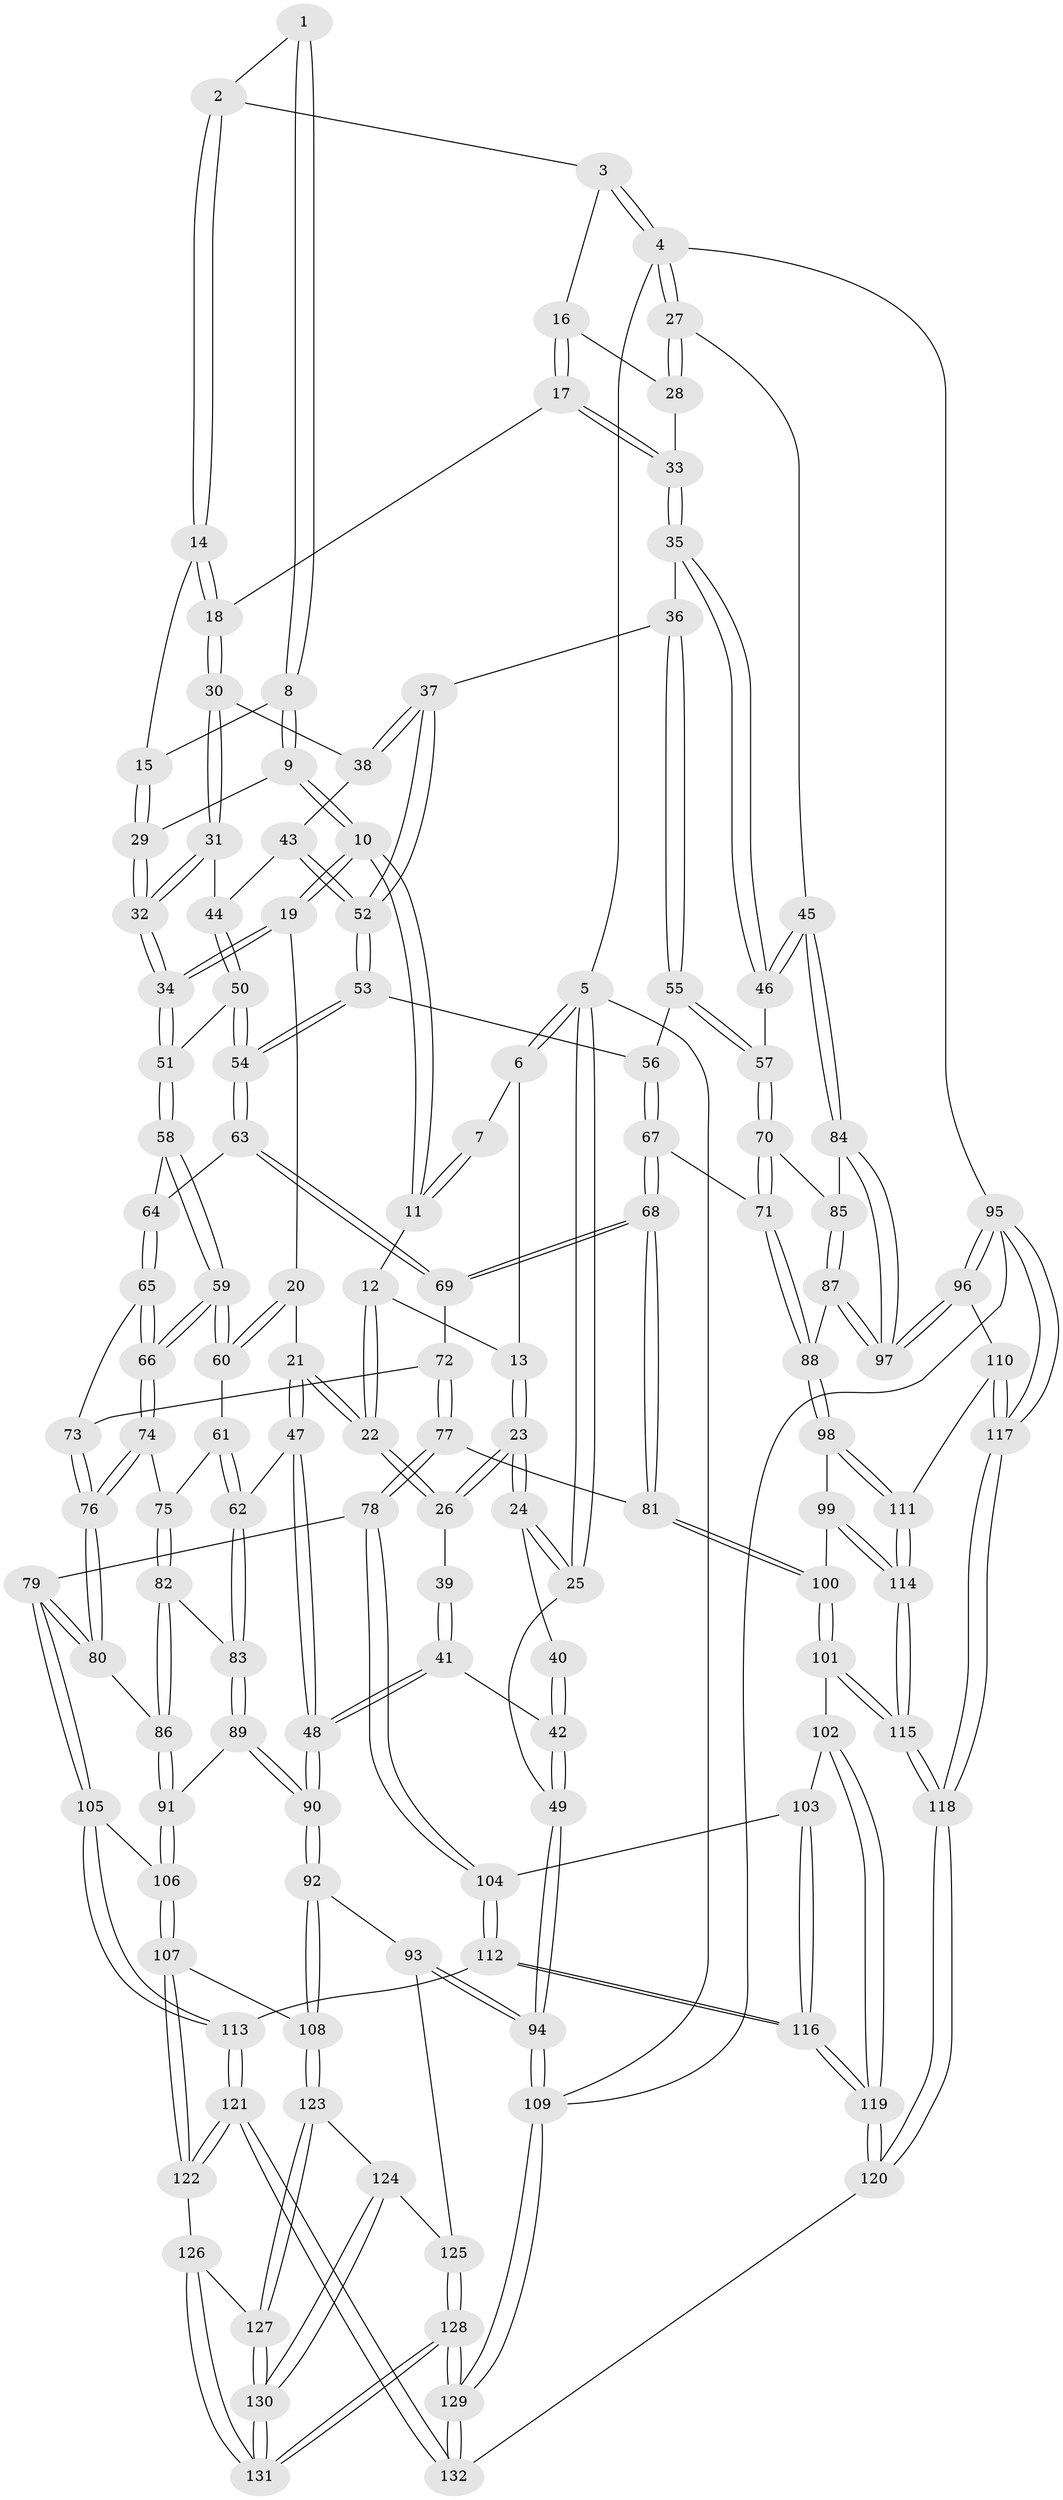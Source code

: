 // coarse degree distribution, {3: 0.12987012987012986, 4: 0.5194805194805194, 8: 0.012987012987012988, 6: 0.05194805194805195, 5: 0.2727272727272727, 7: 0.012987012987012988}
// Generated by graph-tools (version 1.1) at 2025/52/02/27/25 19:52:35]
// undirected, 132 vertices, 327 edges
graph export_dot {
graph [start="1"]
  node [color=gray90,style=filled];
  1 [pos="+0.3849004703059414+0"];
  2 [pos="+0.5898229441796097+0"];
  3 [pos="+0.7923294671606921+0"];
  4 [pos="+1+0"];
  5 [pos="+0+0"];
  6 [pos="+0.06374313559330645+0"];
  7 [pos="+0.2977269303271847+0"];
  8 [pos="+0.43707680873925425+0.04778610344491045"];
  9 [pos="+0.3764055247090591+0.11663292008540652"];
  10 [pos="+0.3529677048187749+0.14147211793425166"];
  11 [pos="+0.2978202686966128+0"];
  12 [pos="+0.22243667261928557+0.02863032878534099"];
  13 [pos="+0.12122417727790324+0.01478050663082063"];
  14 [pos="+0.5733858625158114+0.0029858753431857505"];
  15 [pos="+0.5612161876798645+0.014234907951861199"];
  16 [pos="+0.7766666865670293+0.022257561608972028"];
  17 [pos="+0.7566483011034656+0.10292827813894188"];
  18 [pos="+0.6711865815457296+0.12338042383911973"];
  19 [pos="+0.34584540274103387+0.19624388151505937"];
  20 [pos="+0.33102945238183407+0.2028882354429092"];
  21 [pos="+0.26292426260865603+0.21605647927481342"];
  22 [pos="+0.18282818309484156+0.15910996085378104"];
  23 [pos="+0.12085236529669703+0.02499898824297585"];
  24 [pos="+0+0.12243805666229449"];
  25 [pos="+0+0.08127717200890155"];
  26 [pos="+0.16537449498525927+0.15219497400192938"];
  27 [pos="+1+0"];
  28 [pos="+0.9586720399696782+0.06816806905338949"];
  29 [pos="+0.5398333495961798+0.05883383225487567"];
  30 [pos="+0.6551650270682025+0.15375430309933782"];
  31 [pos="+0.54835272609096+0.20946215969157544"];
  32 [pos="+0.4731495479354866+0.22062938314824018"];
  33 [pos="+0.8229404224908496+0.15697199669763434"];
  34 [pos="+0.4524368464468689+0.23174361309082858"];
  35 [pos="+0.8410384203643418+0.23680966337596496"];
  36 [pos="+0.7786112254008082+0.27619262193692545"];
  37 [pos="+0.7564151516603297+0.2760396274616346"];
  38 [pos="+0.6683938327371789+0.18893371054387792"];
  39 [pos="+0.08154323377684031+0.1661371217007046"];
  40 [pos="+0.028295122829774567+0.1553115362024122"];
  41 [pos="+0.05338279918634459+0.4116084827488986"];
  42 [pos="+0.031840933178478324+0.413025916803543"];
  43 [pos="+0.6575439238558874+0.2728697969940145"];
  44 [pos="+0.6158751346003721+0.2737714530842077"];
  45 [pos="+1+0.2952221542934013"];
  46 [pos="+0.954093481074261+0.3027475779175699"];
  47 [pos="+0.14894045102411838+0.4085721560142157"];
  48 [pos="+0.11284373880914149+0.41923111567080956"];
  49 [pos="+0+0.4408221554523587"];
  50 [pos="+0.6070404448714379+0.31809298351898146"];
  51 [pos="+0.47386655907582537+0.2901363897452664"];
  52 [pos="+0.687684969201385+0.31087951955624943"];
  53 [pos="+0.6683018142879031+0.3556755387167578"];
  54 [pos="+0.6424072770443441+0.36789236595721847"];
  55 [pos="+0.7766005063258867+0.3624372451568101"];
  56 [pos="+0.711274959234045+0.3808138375037658"];
  57 [pos="+0.8381604424282313+0.4391279974016583"];
  58 [pos="+0.475554168169956+0.3012047033034525"];
  59 [pos="+0.4137065365772411+0.44141982489213827"];
  60 [pos="+0.35105027244006687+0.4208685494568813"];
  61 [pos="+0.2947739182356978+0.4405229369344723"];
  62 [pos="+0.2104842982010193+0.44460184416219256"];
  63 [pos="+0.6370127997189704+0.3749752370493835"];
  64 [pos="+0.5216620541239828+0.3579467552246606"];
  65 [pos="+0.5332900441474853+0.42003869767053165"];
  66 [pos="+0.41915542369542974+0.4518804856912399"];
  67 [pos="+0.7501541098832089+0.5169993580485862"];
  68 [pos="+0.7237068401762751+0.5308248864267808"];
  69 [pos="+0.6329148554645732+0.3957903418827729"];
  70 [pos="+0.8362742866259198+0.44780110332792167"];
  71 [pos="+0.7929541775618068+0.5081326320338889"];
  72 [pos="+0.5676792890755179+0.4611138296553172"];
  73 [pos="+0.5637722785638049+0.46046641471081784"];
  74 [pos="+0.42101705056598326+0.4600681601156116"];
  75 [pos="+0.3362702802375625+0.505693601852548"];
  76 [pos="+0.45297832609410577+0.5377988137608999"];
  77 [pos="+0.6471541697796533+0.5576199807696548"];
  78 [pos="+0.520196629627432+0.6479309758838061"];
  79 [pos="+0.5055948518511156+0.6402588874348222"];
  80 [pos="+0.45015008636448994+0.5718623972216623"];
  81 [pos="+0.7000522538555066+0.553989600938245"];
  82 [pos="+0.3352256979764114+0.5273620534764395"];
  83 [pos="+0.23998340796503112+0.50504657966118"];
  84 [pos="+1+0.4825972253525432"];
  85 [pos="+0.9102634973824341+0.4742794991694482"];
  86 [pos="+0.3664573919787781+0.5851419660840115"];
  87 [pos="+0.9481924679524543+0.6226128626775267"];
  88 [pos="+0.910636185092868+0.6294669129200161"];
  89 [pos="+0.2612932343136042+0.5920002000533666"];
  90 [pos="+0.1357578120003308+0.6361045811340876"];
  91 [pos="+0.3065157509016226+0.622122218553979"];
  92 [pos="+0.11424196051342943+0.682314542483485"];
  93 [pos="+0+0.6981904887122051"];
  94 [pos="+0+0.6538388977520733"];
  95 [pos="+1+1"];
  96 [pos="+1+0.8351693241392687"];
  97 [pos="+1+0.6048230133022835"];
  98 [pos="+0.8759803101457035+0.6754833174616474"];
  99 [pos="+0.8122430526305073+0.7040690718925082"];
  100 [pos="+0.7312601378381954+0.6812961051951405"];
  101 [pos="+0.672238298068574+0.7425909673700538"];
  102 [pos="+0.6528807937885446+0.741140005475445"];
  103 [pos="+0.5643398211208582+0.7053672557608676"];
  104 [pos="+0.5307632663178695+0.6746181865973427"];
  105 [pos="+0.3446370744244452+0.7432089583915439"];
  106 [pos="+0.30268068385740987+0.7317459589809863"];
  107 [pos="+0.28137295659437833+0.7445915475361107"];
  108 [pos="+0.18850953504476414+0.7573132945947763"];
  109 [pos="+0+1"];
  110 [pos="+0.9199980267331054+0.7720561287339476"];
  111 [pos="+0.9074562200346034+0.7600642074667003"];
  112 [pos="+0.4491408733346183+0.8264988612599888"];
  113 [pos="+0.4236897994523201+0.8306190787820447"];
  114 [pos="+0.8053187706069774+0.8407222892934536"];
  115 [pos="+0.7719521673203292+0.9579430070531711"];
  116 [pos="+0.5535746610511393+0.88241524449817"];
  117 [pos="+0.8250157084394123+1"];
  118 [pos="+0.78765238049461+1"];
  119 [pos="+0.563326894023266+0.8934598481528246"];
  120 [pos="+0.6922701151372045+1"];
  121 [pos="+0.33320586344005104+0.9824027258026617"];
  122 [pos="+0.3101834814996927+0.9513768006905331"];
  123 [pos="+0.16980688452473572+0.8203244117377532"];
  124 [pos="+0.09791302052218379+0.8363765114973639"];
  125 [pos="+0.046938037288264296+0.8257201143698075"];
  126 [pos="+0.20531336038329523+0.8824003212624352"];
  127 [pos="+0.17253899116780919+0.8325970243845482"];
  128 [pos="+0+1"];
  129 [pos="+0+1"];
  130 [pos="+0.05059774309978827+1"];
  131 [pos="+0+1"];
  132 [pos="+0.3538274064755169+1"];
  1 -- 2;
  1 -- 8;
  1 -- 8;
  2 -- 3;
  2 -- 14;
  2 -- 14;
  3 -- 4;
  3 -- 4;
  3 -- 16;
  4 -- 5;
  4 -- 27;
  4 -- 27;
  4 -- 95;
  5 -- 6;
  5 -- 6;
  5 -- 25;
  5 -- 25;
  5 -- 109;
  6 -- 7;
  6 -- 13;
  7 -- 11;
  7 -- 11;
  8 -- 9;
  8 -- 9;
  8 -- 15;
  9 -- 10;
  9 -- 10;
  9 -- 29;
  10 -- 11;
  10 -- 11;
  10 -- 19;
  10 -- 19;
  11 -- 12;
  12 -- 13;
  12 -- 22;
  12 -- 22;
  13 -- 23;
  13 -- 23;
  14 -- 15;
  14 -- 18;
  14 -- 18;
  15 -- 29;
  15 -- 29;
  16 -- 17;
  16 -- 17;
  16 -- 28;
  17 -- 18;
  17 -- 33;
  17 -- 33;
  18 -- 30;
  18 -- 30;
  19 -- 20;
  19 -- 34;
  19 -- 34;
  20 -- 21;
  20 -- 60;
  20 -- 60;
  21 -- 22;
  21 -- 22;
  21 -- 47;
  21 -- 47;
  22 -- 26;
  22 -- 26;
  23 -- 24;
  23 -- 24;
  23 -- 26;
  23 -- 26;
  24 -- 25;
  24 -- 25;
  24 -- 40;
  25 -- 49;
  26 -- 39;
  27 -- 28;
  27 -- 28;
  27 -- 45;
  28 -- 33;
  29 -- 32;
  29 -- 32;
  30 -- 31;
  30 -- 31;
  30 -- 38;
  31 -- 32;
  31 -- 32;
  31 -- 44;
  32 -- 34;
  32 -- 34;
  33 -- 35;
  33 -- 35;
  34 -- 51;
  34 -- 51;
  35 -- 36;
  35 -- 46;
  35 -- 46;
  36 -- 37;
  36 -- 55;
  36 -- 55;
  37 -- 38;
  37 -- 38;
  37 -- 52;
  37 -- 52;
  38 -- 43;
  39 -- 41;
  39 -- 41;
  40 -- 42;
  40 -- 42;
  41 -- 42;
  41 -- 48;
  41 -- 48;
  42 -- 49;
  42 -- 49;
  43 -- 44;
  43 -- 52;
  43 -- 52;
  44 -- 50;
  44 -- 50;
  45 -- 46;
  45 -- 46;
  45 -- 84;
  45 -- 84;
  46 -- 57;
  47 -- 48;
  47 -- 48;
  47 -- 62;
  48 -- 90;
  48 -- 90;
  49 -- 94;
  49 -- 94;
  50 -- 51;
  50 -- 54;
  50 -- 54;
  51 -- 58;
  51 -- 58;
  52 -- 53;
  52 -- 53;
  53 -- 54;
  53 -- 54;
  53 -- 56;
  54 -- 63;
  54 -- 63;
  55 -- 56;
  55 -- 57;
  55 -- 57;
  56 -- 67;
  56 -- 67;
  57 -- 70;
  57 -- 70;
  58 -- 59;
  58 -- 59;
  58 -- 64;
  59 -- 60;
  59 -- 60;
  59 -- 66;
  59 -- 66;
  60 -- 61;
  61 -- 62;
  61 -- 62;
  61 -- 75;
  62 -- 83;
  62 -- 83;
  63 -- 64;
  63 -- 69;
  63 -- 69;
  64 -- 65;
  64 -- 65;
  65 -- 66;
  65 -- 66;
  65 -- 73;
  66 -- 74;
  66 -- 74;
  67 -- 68;
  67 -- 68;
  67 -- 71;
  68 -- 69;
  68 -- 69;
  68 -- 81;
  68 -- 81;
  69 -- 72;
  70 -- 71;
  70 -- 71;
  70 -- 85;
  71 -- 88;
  71 -- 88;
  72 -- 73;
  72 -- 77;
  72 -- 77;
  73 -- 76;
  73 -- 76;
  74 -- 75;
  74 -- 76;
  74 -- 76;
  75 -- 82;
  75 -- 82;
  76 -- 80;
  76 -- 80;
  77 -- 78;
  77 -- 78;
  77 -- 81;
  78 -- 79;
  78 -- 104;
  78 -- 104;
  79 -- 80;
  79 -- 80;
  79 -- 105;
  79 -- 105;
  80 -- 86;
  81 -- 100;
  81 -- 100;
  82 -- 83;
  82 -- 86;
  82 -- 86;
  83 -- 89;
  83 -- 89;
  84 -- 85;
  84 -- 97;
  84 -- 97;
  85 -- 87;
  85 -- 87;
  86 -- 91;
  86 -- 91;
  87 -- 88;
  87 -- 97;
  87 -- 97;
  88 -- 98;
  88 -- 98;
  89 -- 90;
  89 -- 90;
  89 -- 91;
  90 -- 92;
  90 -- 92;
  91 -- 106;
  91 -- 106;
  92 -- 93;
  92 -- 108;
  92 -- 108;
  93 -- 94;
  93 -- 94;
  93 -- 125;
  94 -- 109;
  94 -- 109;
  95 -- 96;
  95 -- 96;
  95 -- 117;
  95 -- 117;
  95 -- 109;
  96 -- 97;
  96 -- 97;
  96 -- 110;
  98 -- 99;
  98 -- 111;
  98 -- 111;
  99 -- 100;
  99 -- 114;
  99 -- 114;
  100 -- 101;
  100 -- 101;
  101 -- 102;
  101 -- 115;
  101 -- 115;
  102 -- 103;
  102 -- 119;
  102 -- 119;
  103 -- 104;
  103 -- 116;
  103 -- 116;
  104 -- 112;
  104 -- 112;
  105 -- 106;
  105 -- 113;
  105 -- 113;
  106 -- 107;
  106 -- 107;
  107 -- 108;
  107 -- 122;
  107 -- 122;
  108 -- 123;
  108 -- 123;
  109 -- 129;
  109 -- 129;
  110 -- 111;
  110 -- 117;
  110 -- 117;
  111 -- 114;
  111 -- 114;
  112 -- 113;
  112 -- 116;
  112 -- 116;
  113 -- 121;
  113 -- 121;
  114 -- 115;
  114 -- 115;
  115 -- 118;
  115 -- 118;
  116 -- 119;
  116 -- 119;
  117 -- 118;
  117 -- 118;
  118 -- 120;
  118 -- 120;
  119 -- 120;
  119 -- 120;
  120 -- 132;
  121 -- 122;
  121 -- 122;
  121 -- 132;
  121 -- 132;
  122 -- 126;
  123 -- 124;
  123 -- 127;
  123 -- 127;
  124 -- 125;
  124 -- 130;
  124 -- 130;
  125 -- 128;
  125 -- 128;
  126 -- 127;
  126 -- 131;
  126 -- 131;
  127 -- 130;
  127 -- 130;
  128 -- 129;
  128 -- 129;
  128 -- 131;
  128 -- 131;
  129 -- 132;
  129 -- 132;
  130 -- 131;
  130 -- 131;
}
